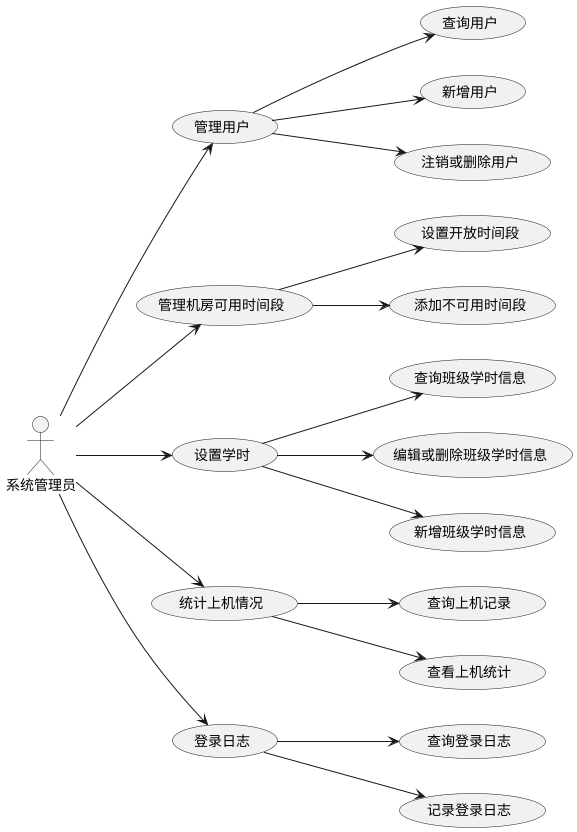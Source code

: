 @startuml
left to right direction
actor 系统管理员
usecase 管理用户
usecase 管理机房可用时间段
usecase 设置学时
usecase 统计上机情况
usecase 登录日志



系统管理员 -->管理用户
usecase 查询用户
usecase 新增用户
usecase 注销或删除用户
管理用户 -->查询用户
管理用户 -->新增用户
管理用户 -->注销或删除用户

系统管理员 -->管理机房可用时间段
usecase 设置开放时间段
usecase 添加不可用时间段
管理机房可用时间段 -->设置开放时间段
管理机房可用时间段 -->添加不可用时间段

系统管理员 -->设置学时
usecase 查询班级学时信息
usecase 编辑或删除班级学时信息
usecase 新增班级学时信息
设置学时 -->查询班级学时信息
设置学时 -->编辑或删除班级学时信息
设置学时 -->新增班级学时信息


系统管理员 -->统计上机情况
usecase 查询上机记录
usecase 查看上机统计
统计上机情况 -->查询上机记录
统计上机情况 -->查看上机统计

系统管理员 -->登录日志
usecase 查询登录日志
usecase 记录登录日志
登录日志 -->查询登录日志
登录日志 -->记录登录日志

@enduml
